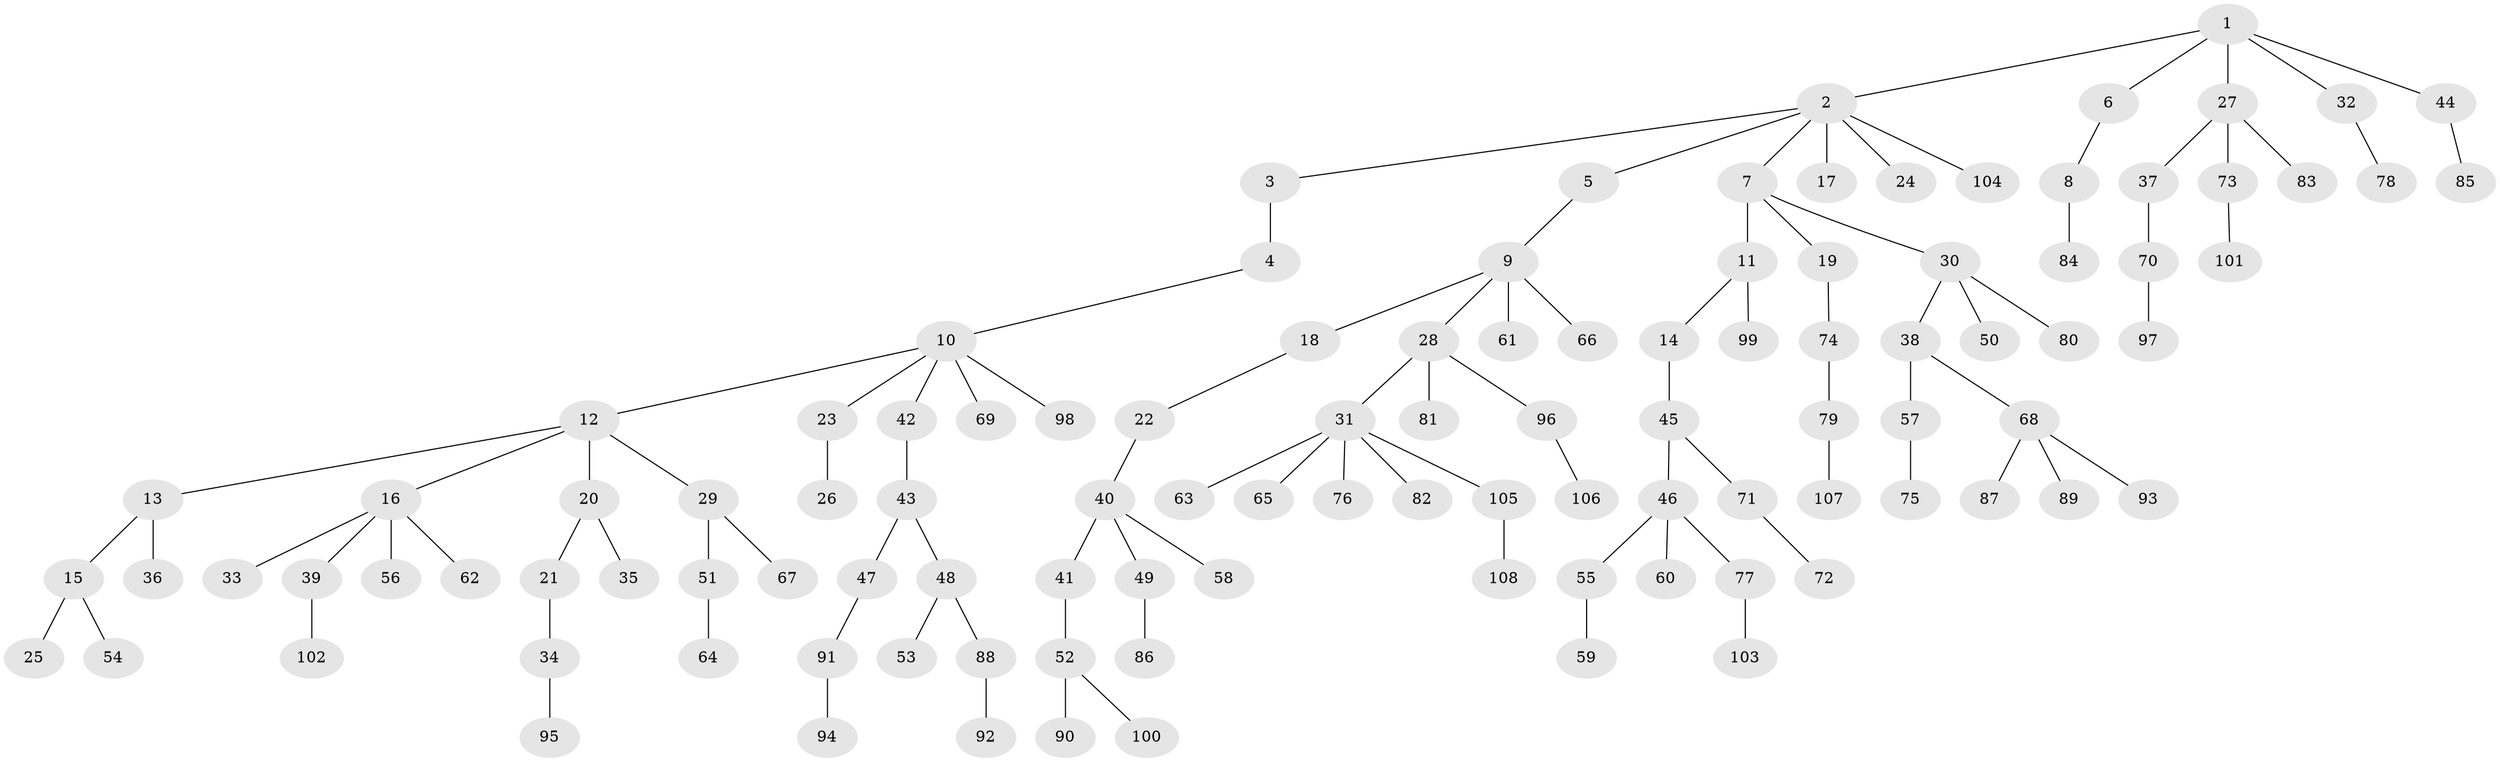 // coarse degree distribution, {5: 0.030303030303030304, 2: 0.30303030303030304, 1: 0.45454545454545453, 3: 0.12121212121212122, 4: 0.09090909090909091}
// Generated by graph-tools (version 1.1) at 2025/37/03/04/25 23:37:30]
// undirected, 108 vertices, 107 edges
graph export_dot {
  node [color=gray90,style=filled];
  1;
  2;
  3;
  4;
  5;
  6;
  7;
  8;
  9;
  10;
  11;
  12;
  13;
  14;
  15;
  16;
  17;
  18;
  19;
  20;
  21;
  22;
  23;
  24;
  25;
  26;
  27;
  28;
  29;
  30;
  31;
  32;
  33;
  34;
  35;
  36;
  37;
  38;
  39;
  40;
  41;
  42;
  43;
  44;
  45;
  46;
  47;
  48;
  49;
  50;
  51;
  52;
  53;
  54;
  55;
  56;
  57;
  58;
  59;
  60;
  61;
  62;
  63;
  64;
  65;
  66;
  67;
  68;
  69;
  70;
  71;
  72;
  73;
  74;
  75;
  76;
  77;
  78;
  79;
  80;
  81;
  82;
  83;
  84;
  85;
  86;
  87;
  88;
  89;
  90;
  91;
  92;
  93;
  94;
  95;
  96;
  97;
  98;
  99;
  100;
  101;
  102;
  103;
  104;
  105;
  106;
  107;
  108;
  1 -- 2;
  1 -- 6;
  1 -- 27;
  1 -- 32;
  1 -- 44;
  2 -- 3;
  2 -- 5;
  2 -- 7;
  2 -- 17;
  2 -- 24;
  2 -- 104;
  3 -- 4;
  4 -- 10;
  5 -- 9;
  6 -- 8;
  7 -- 11;
  7 -- 19;
  7 -- 30;
  8 -- 84;
  9 -- 18;
  9 -- 28;
  9 -- 61;
  9 -- 66;
  10 -- 12;
  10 -- 23;
  10 -- 42;
  10 -- 69;
  10 -- 98;
  11 -- 14;
  11 -- 99;
  12 -- 13;
  12 -- 16;
  12 -- 20;
  12 -- 29;
  13 -- 15;
  13 -- 36;
  14 -- 45;
  15 -- 25;
  15 -- 54;
  16 -- 33;
  16 -- 39;
  16 -- 56;
  16 -- 62;
  18 -- 22;
  19 -- 74;
  20 -- 21;
  20 -- 35;
  21 -- 34;
  22 -- 40;
  23 -- 26;
  27 -- 37;
  27 -- 73;
  27 -- 83;
  28 -- 31;
  28 -- 81;
  28 -- 96;
  29 -- 51;
  29 -- 67;
  30 -- 38;
  30 -- 50;
  30 -- 80;
  31 -- 63;
  31 -- 65;
  31 -- 76;
  31 -- 82;
  31 -- 105;
  32 -- 78;
  34 -- 95;
  37 -- 70;
  38 -- 57;
  38 -- 68;
  39 -- 102;
  40 -- 41;
  40 -- 49;
  40 -- 58;
  41 -- 52;
  42 -- 43;
  43 -- 47;
  43 -- 48;
  44 -- 85;
  45 -- 46;
  45 -- 71;
  46 -- 55;
  46 -- 60;
  46 -- 77;
  47 -- 91;
  48 -- 53;
  48 -- 88;
  49 -- 86;
  51 -- 64;
  52 -- 90;
  52 -- 100;
  55 -- 59;
  57 -- 75;
  68 -- 87;
  68 -- 89;
  68 -- 93;
  70 -- 97;
  71 -- 72;
  73 -- 101;
  74 -- 79;
  77 -- 103;
  79 -- 107;
  88 -- 92;
  91 -- 94;
  96 -- 106;
  105 -- 108;
}
